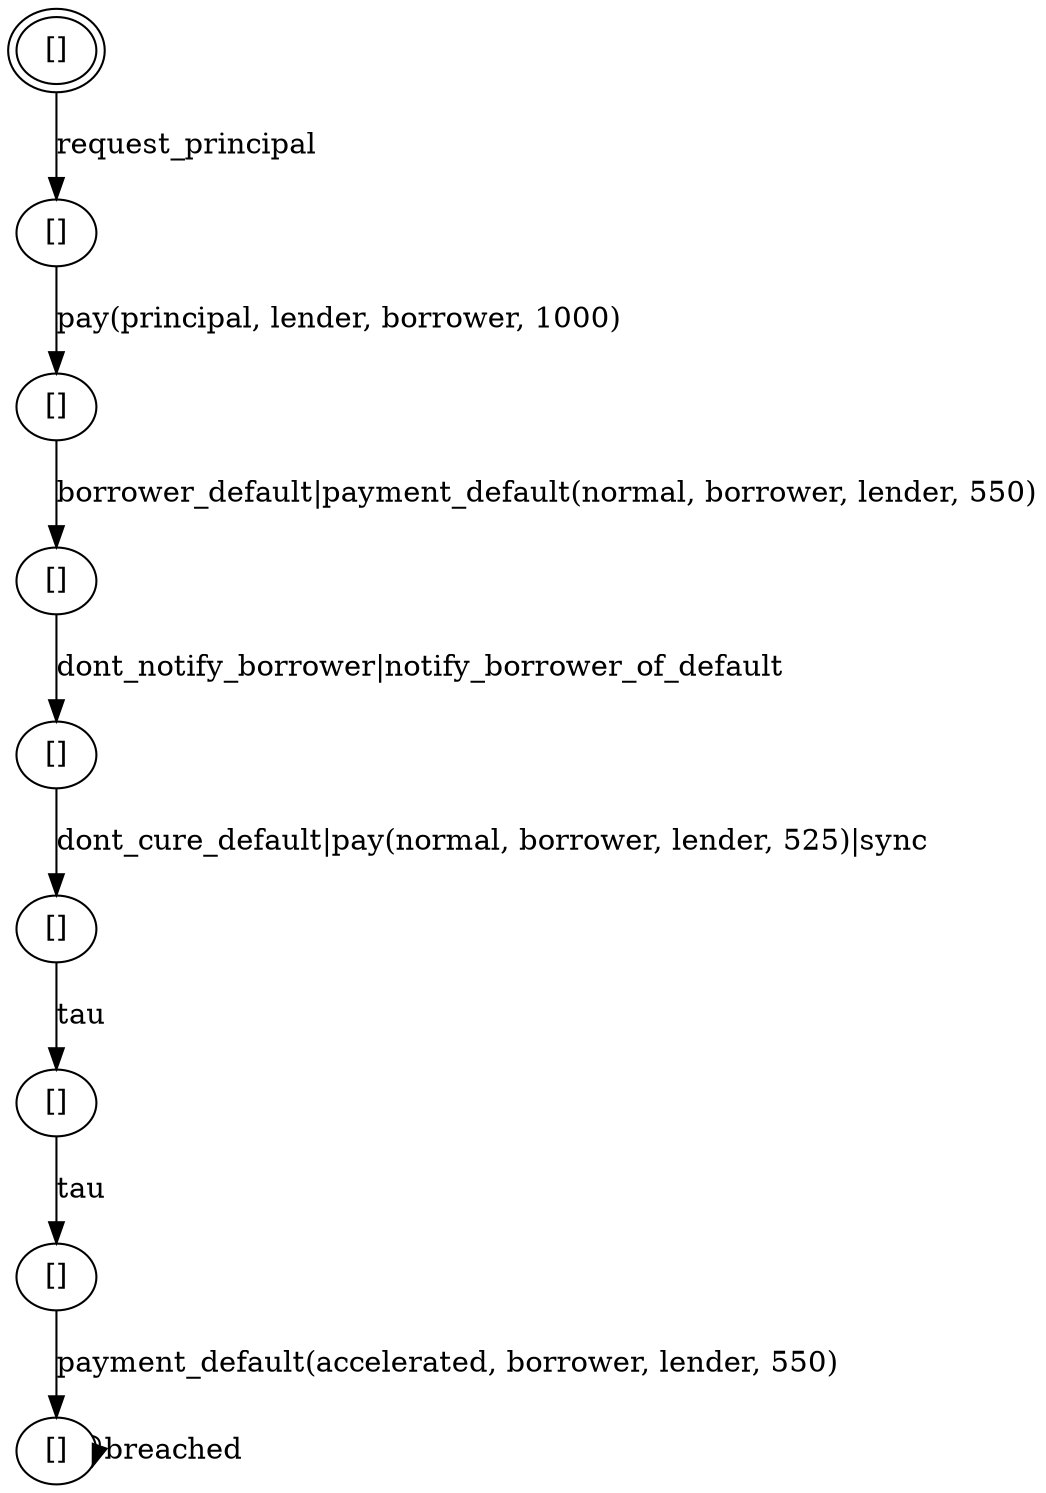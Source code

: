 digraph G {
center = TRUE;
mclimit = 10.0;
nodesep = 0.05;
node [ width=0.25, height=0.25, label="" ];
s6 [ peripheries=2 ];
s0 [label="[]"];
s1 [label="[]"];
s2 [label="[]"];
s3 [label="[]"];
s4 [label="[]"];
s5 [label="[]"];
s6 [label="[]"];
s7 [label="[]"];
s8 [label="[]"];
s0->s2[label="tau"];
s1->s0[label="dont_cure_default|pay(normal, borrower, lender, 525)|sync"];
s2->s7[label="tau"];
s3->s1[label="dont_notify_borrower|notify_borrower_of_default"];
s4->s3[label="borrower_default|payment_default(normal, borrower, lender, 550)"];
s5->s4[label="pay(principal, lender, borrower, 1000)"];
s6->s5[label="request_principal"];
s7->s8[label="payment_default(accelerated, borrower, lender, 550)"];
s8->s8[label="breached"];
}

